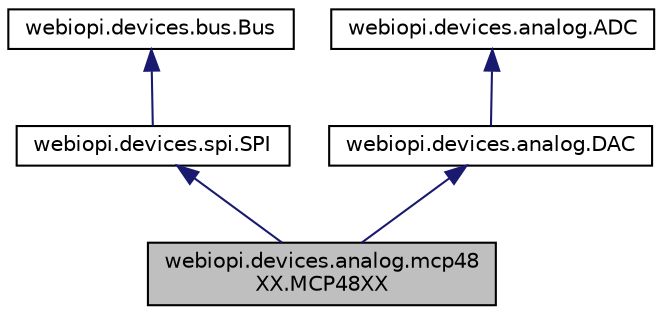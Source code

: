 digraph "webiopi.devices.analog.mcp48XX.MCP48XX"
{
  edge [fontname="Helvetica",fontsize="10",labelfontname="Helvetica",labelfontsize="10"];
  node [fontname="Helvetica",fontsize="10",shape=record];
  Node1 [label="webiopi.devices.analog.mcp48\lXX.MCP48XX",height=0.2,width=0.4,color="black", fillcolor="grey75", style="filled", fontcolor="black"];
  Node2 -> Node1 [dir="back",color="midnightblue",fontsize="10",style="solid",fontname="Helvetica"];
  Node2 [label="webiopi.devices.spi.SPI",height=0.2,width=0.4,color="black", fillcolor="white", style="filled",URL="$classwebiopi_1_1devices_1_1spi_1_1SPI.html"];
  Node3 -> Node2 [dir="back",color="midnightblue",fontsize="10",style="solid",fontname="Helvetica"];
  Node3 [label="webiopi.devices.bus.Bus",height=0.2,width=0.4,color="black", fillcolor="white", style="filled",URL="$classwebiopi_1_1devices_1_1bus_1_1Bus.html"];
  Node4 -> Node1 [dir="back",color="midnightblue",fontsize="10",style="solid",fontname="Helvetica"];
  Node4 [label="webiopi.devices.analog.DAC",height=0.2,width=0.4,color="black", fillcolor="white", style="filled",URL="$classwebiopi_1_1devices_1_1analog_1_1DAC.html"];
  Node5 -> Node4 [dir="back",color="midnightblue",fontsize="10",style="solid",fontname="Helvetica"];
  Node5 [label="webiopi.devices.analog.ADC",height=0.2,width=0.4,color="black", fillcolor="white", style="filled",URL="$classwebiopi_1_1devices_1_1analog_1_1ADC.html"];
}
